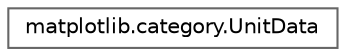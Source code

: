 digraph "Graphical Class Hierarchy"
{
 // LATEX_PDF_SIZE
  bgcolor="transparent";
  edge [fontname=Helvetica,fontsize=10,labelfontname=Helvetica,labelfontsize=10];
  node [fontname=Helvetica,fontsize=10,shape=box,height=0.2,width=0.4];
  rankdir="LR";
  Node0 [id="Node000000",label="matplotlib.category.UnitData",height=0.2,width=0.4,color="grey40", fillcolor="white", style="filled",URL="$dc/d6f/classmatplotlib_1_1category_1_1UnitData.html",tooltip=" "];
}
